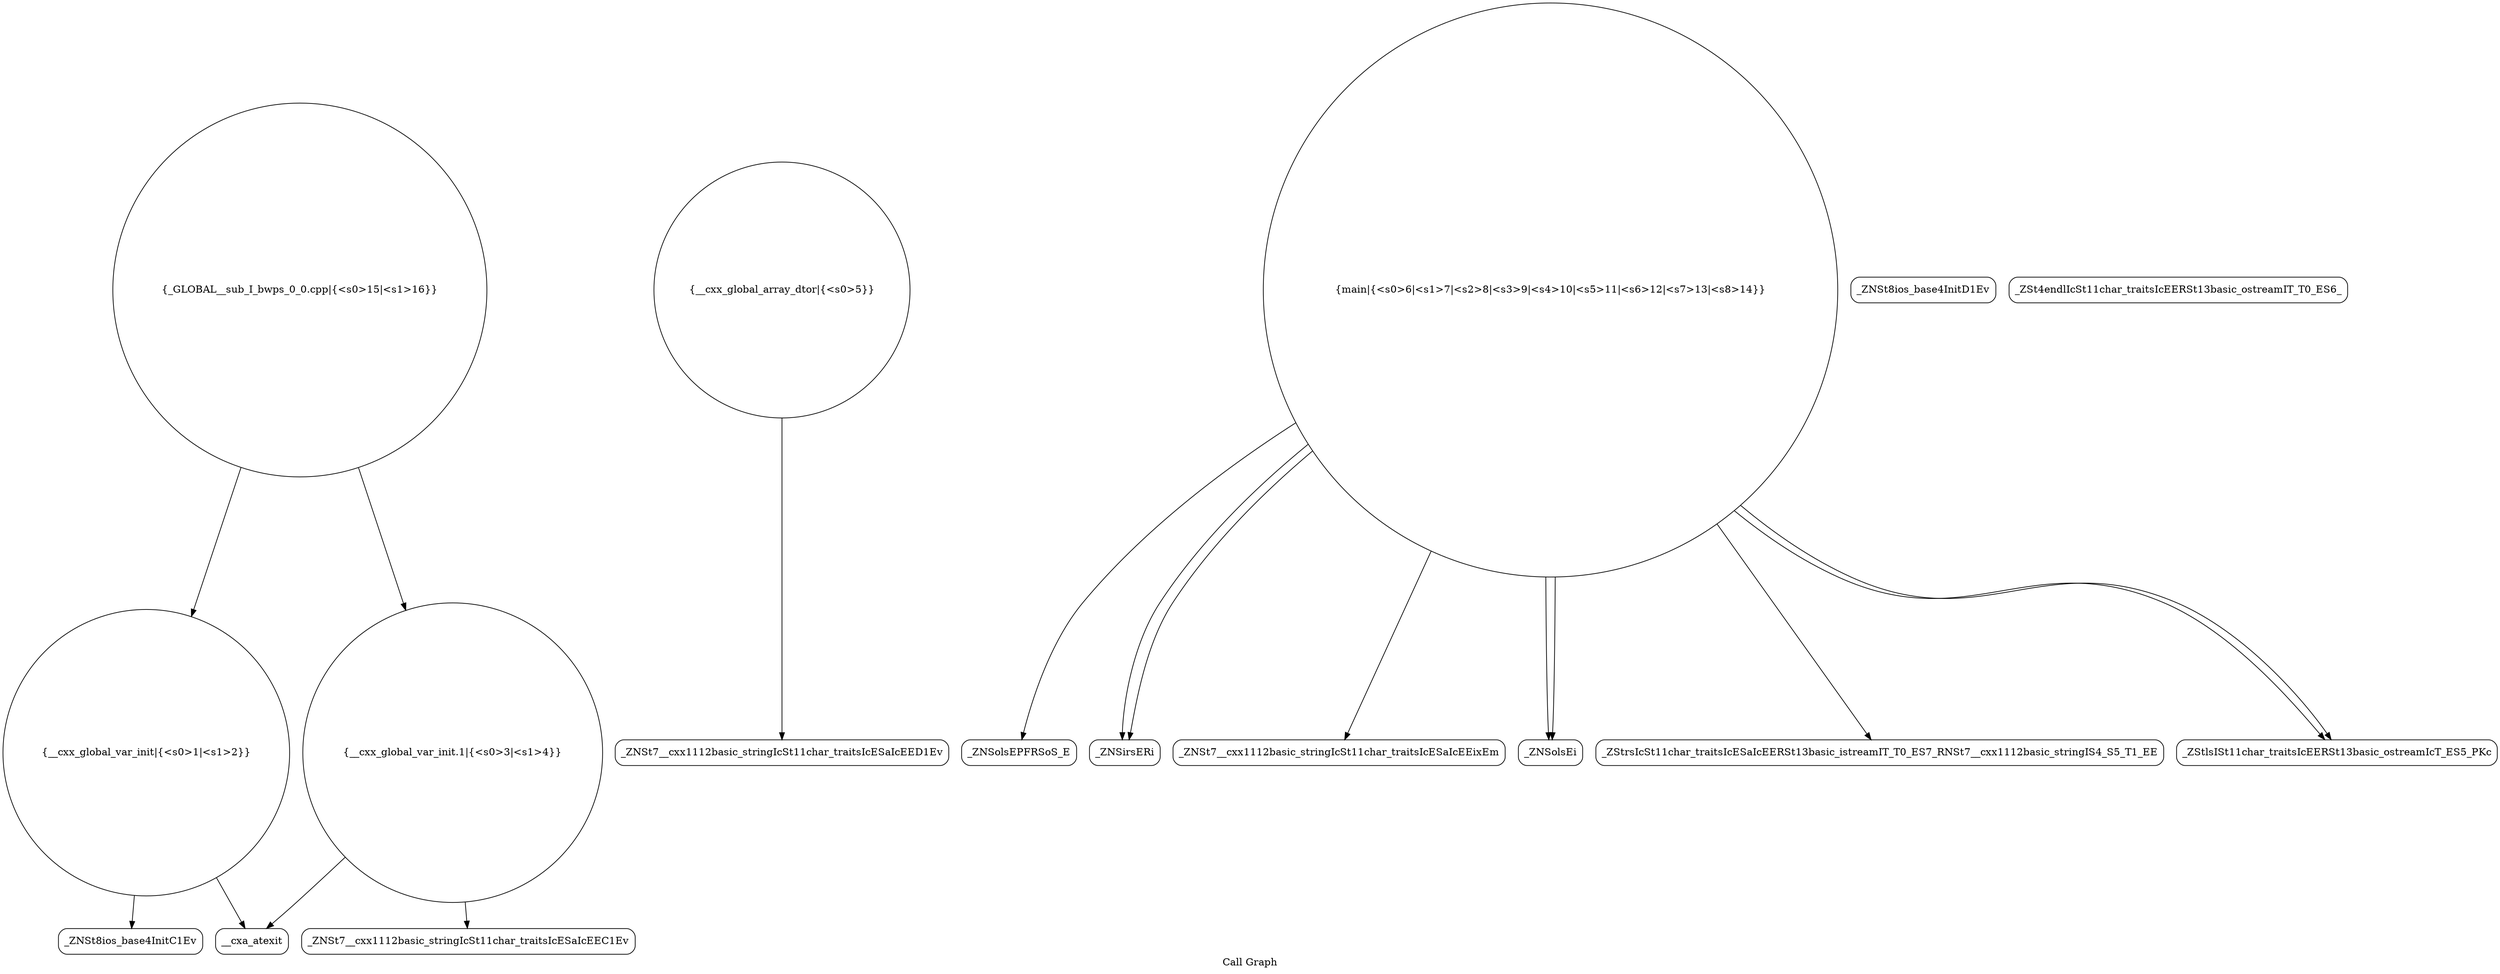 digraph "Call Graph" {
	label="Call Graph";

	Node0x55b71b586490 [shape=record,shape=circle,label="{__cxx_global_var_init|{<s0>1|<s1>2}}"];
	Node0x55b71b586490:s0 -> Node0x55b71b586920[color=black];
	Node0x55b71b586490:s1 -> Node0x55b71b586a20[color=black];
	Node0x55b71b586c20 [shape=record,shape=Mrecord,label="{_ZNSt7__cxx1112basic_stringIcSt11char_traitsIcESaIcEED1Ev}"];
	Node0x55b71b586fa0 [shape=record,shape=Mrecord,label="{_ZNSolsEPFRSoS_E}"];
	Node0x55b71b5869a0 [shape=record,shape=Mrecord,label="{_ZNSt8ios_base4InitD1Ev}"];
	Node0x55b71b586d20 [shape=record,shape=Mrecord,label="{_ZNSirsERi}"];
	Node0x55b71b5870a0 [shape=record,shape=circle,label="{_GLOBAL__sub_I_bwps_0_0.cpp|{<s0>15|<s1>16}}"];
	Node0x55b71b5870a0:s0 -> Node0x55b71b586490[color=black];
	Node0x55b71b5870a0:s1 -> Node0x55b71b586aa0[color=black];
	Node0x55b71b586aa0 [shape=record,shape=circle,label="{__cxx_global_var_init.1|{<s0>3|<s1>4}}"];
	Node0x55b71b586aa0:s0 -> Node0x55b71b586b20[color=black];
	Node0x55b71b586aa0:s1 -> Node0x55b71b586a20[color=black];
	Node0x55b71b586e20 [shape=record,shape=Mrecord,label="{_ZNSt7__cxx1112basic_stringIcSt11char_traitsIcESaIcEEixEm}"];
	Node0x55b71b586ba0 [shape=record,shape=circle,label="{__cxx_global_array_dtor|{<s0>5}}"];
	Node0x55b71b586ba0:s0 -> Node0x55b71b586c20[color=black];
	Node0x55b71b586f20 [shape=record,shape=Mrecord,label="{_ZNSolsEi}"];
	Node0x55b71b586920 [shape=record,shape=Mrecord,label="{_ZNSt8ios_base4InitC1Ev}"];
	Node0x55b71b586ca0 [shape=record,shape=circle,label="{main|{<s0>6|<s1>7|<s2>8|<s3>9|<s4>10|<s5>11|<s6>12|<s7>13|<s8>14}}"];
	Node0x55b71b586ca0:s0 -> Node0x55b71b586d20[color=black];
	Node0x55b71b586ca0:s1 -> Node0x55b71b586d20[color=black];
	Node0x55b71b586ca0:s2 -> Node0x55b71b586da0[color=black];
	Node0x55b71b586ca0:s3 -> Node0x55b71b586e20[color=black];
	Node0x55b71b586ca0:s4 -> Node0x55b71b586ea0[color=black];
	Node0x55b71b586ca0:s5 -> Node0x55b71b586f20[color=black];
	Node0x55b71b586ca0:s6 -> Node0x55b71b586ea0[color=black];
	Node0x55b71b586ca0:s7 -> Node0x55b71b586f20[color=black];
	Node0x55b71b586ca0:s8 -> Node0x55b71b586fa0[color=black];
	Node0x55b71b587020 [shape=record,shape=Mrecord,label="{_ZSt4endlIcSt11char_traitsIcEERSt13basic_ostreamIT_T0_ES6_}"];
	Node0x55b71b586a20 [shape=record,shape=Mrecord,label="{__cxa_atexit}"];
	Node0x55b71b586da0 [shape=record,shape=Mrecord,label="{_ZStrsIcSt11char_traitsIcESaIcEERSt13basic_istreamIT_T0_ES7_RNSt7__cxx1112basic_stringIS4_S5_T1_EE}"];
	Node0x55b71b586b20 [shape=record,shape=Mrecord,label="{_ZNSt7__cxx1112basic_stringIcSt11char_traitsIcESaIcEEC1Ev}"];
	Node0x55b71b586ea0 [shape=record,shape=Mrecord,label="{_ZStlsISt11char_traitsIcEERSt13basic_ostreamIcT_ES5_PKc}"];
}
